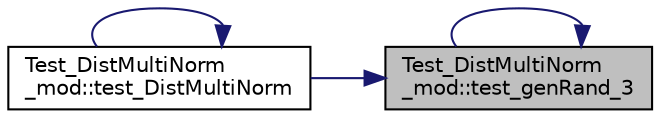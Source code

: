 digraph "Test_DistMultiNorm_mod::test_genRand_3"
{
 // LATEX_PDF_SIZE
  edge [fontname="Helvetica",fontsize="10",labelfontname="Helvetica",labelfontsize="10"];
  node [fontname="Helvetica",fontsize="10",shape=record];
  rankdir="RL";
  Node1 [label="Test_DistMultiNorm\l_mod::test_genRand_3",height=0.2,width=0.4,color="black", fillcolor="grey75", style="filled", fontcolor="black",tooltip="Test the random number generator with input Mean."];
  Node1 -> Node2 [dir="back",color="midnightblue",fontsize="10",style="solid"];
  Node2 [label="Test_DistMultiNorm\l_mod::test_DistMultiNorm",height=0.2,width=0.4,color="black", fillcolor="white", style="filled",URL="$namespaceTest__DistMultiNorm__mod.html#a6c8ed158851108dacf98d4295d31f13e",tooltip=" "];
  Node2 -> Node2 [dir="back",color="midnightblue",fontsize="10",style="solid"];
  Node1 -> Node1 [dir="back",color="midnightblue",fontsize="10",style="solid"];
}

